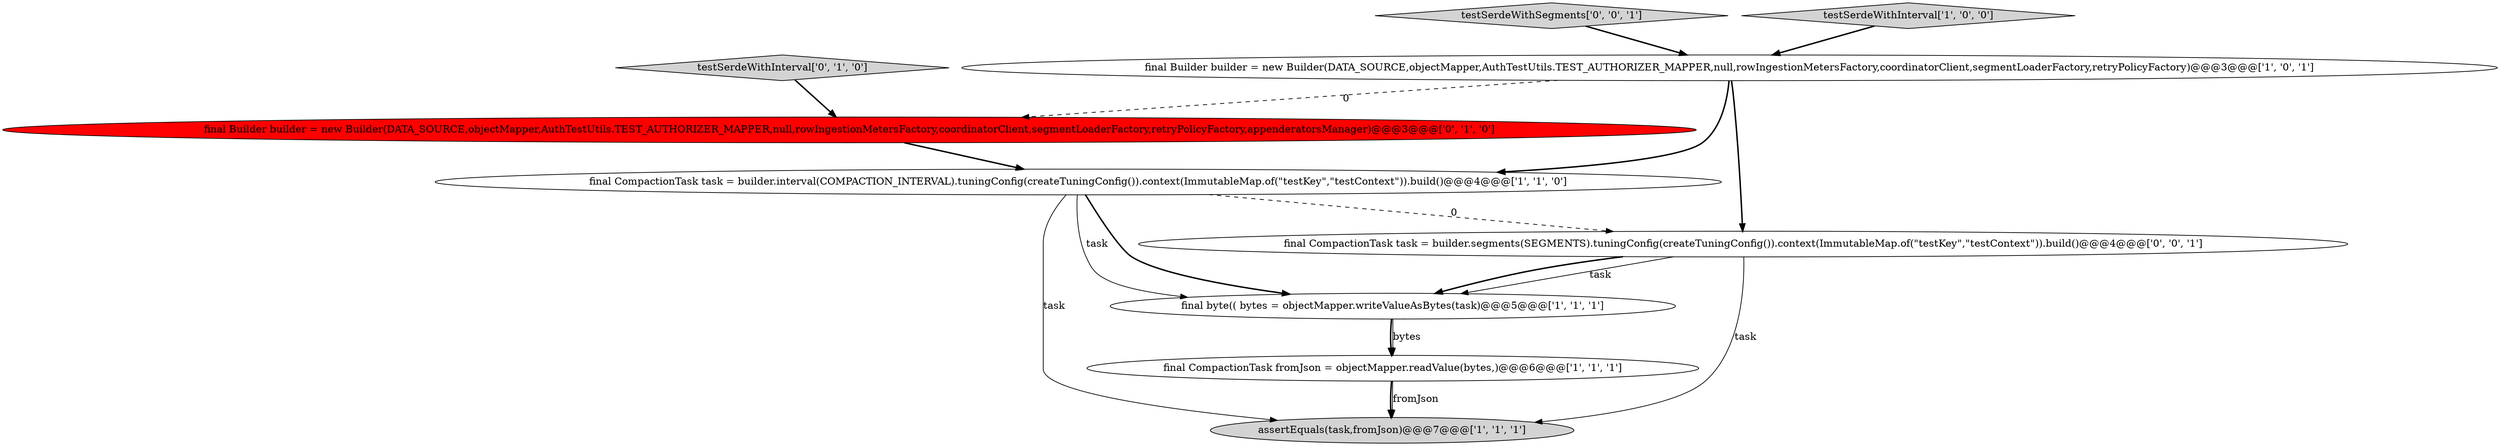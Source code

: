 digraph {
6 [style = filled, label = "final Builder builder = new Builder(DATA_SOURCE,objectMapper,AuthTestUtils.TEST_AUTHORIZER_MAPPER,null,rowIngestionMetersFactory,coordinatorClient,segmentLoaderFactory,retryPolicyFactory,appenderatorsManager)@@@3@@@['0', '1', '0']", fillcolor = red, shape = ellipse image = "AAA1AAABBB2BBB"];
9 [style = filled, label = "testSerdeWithSegments['0', '0', '1']", fillcolor = lightgray, shape = diamond image = "AAA0AAABBB3BBB"];
0 [style = filled, label = "final CompactionTask task = builder.interval(COMPACTION_INTERVAL).tuningConfig(createTuningConfig()).context(ImmutableMap.of(\"testKey\",\"testContext\")).build()@@@4@@@['1', '1', '0']", fillcolor = white, shape = ellipse image = "AAA0AAABBB1BBB"];
2 [style = filled, label = "assertEquals(task,fromJson)@@@7@@@['1', '1', '1']", fillcolor = lightgray, shape = ellipse image = "AAA0AAABBB1BBB"];
1 [style = filled, label = "final CompactionTask fromJson = objectMapper.readValue(bytes,)@@@6@@@['1', '1', '1']", fillcolor = white, shape = ellipse image = "AAA0AAABBB1BBB"];
7 [style = filled, label = "testSerdeWithInterval['0', '1', '0']", fillcolor = lightgray, shape = diamond image = "AAA0AAABBB2BBB"];
3 [style = filled, label = "final Builder builder = new Builder(DATA_SOURCE,objectMapper,AuthTestUtils.TEST_AUTHORIZER_MAPPER,null,rowIngestionMetersFactory,coordinatorClient,segmentLoaderFactory,retryPolicyFactory)@@@3@@@['1', '0', '1']", fillcolor = white, shape = ellipse image = "AAA0AAABBB1BBB"];
8 [style = filled, label = "final CompactionTask task = builder.segments(SEGMENTS).tuningConfig(createTuningConfig()).context(ImmutableMap.of(\"testKey\",\"testContext\")).build()@@@4@@@['0', '0', '1']", fillcolor = white, shape = ellipse image = "AAA0AAABBB3BBB"];
5 [style = filled, label = "final byte(( bytes = objectMapper.writeValueAsBytes(task)@@@5@@@['1', '1', '1']", fillcolor = white, shape = ellipse image = "AAA0AAABBB1BBB"];
4 [style = filled, label = "testSerdeWithInterval['1', '0', '0']", fillcolor = lightgray, shape = diamond image = "AAA0AAABBB1BBB"];
9->3 [style = bold, label=""];
0->2 [style = solid, label="task"];
5->1 [style = bold, label=""];
4->3 [style = bold, label=""];
0->5 [style = solid, label="task"];
1->2 [style = bold, label=""];
5->1 [style = solid, label="bytes"];
6->0 [style = bold, label=""];
1->2 [style = solid, label="fromJson"];
3->6 [style = dashed, label="0"];
0->8 [style = dashed, label="0"];
8->5 [style = bold, label=""];
8->5 [style = solid, label="task"];
3->8 [style = bold, label=""];
8->2 [style = solid, label="task"];
3->0 [style = bold, label=""];
7->6 [style = bold, label=""];
0->5 [style = bold, label=""];
}
